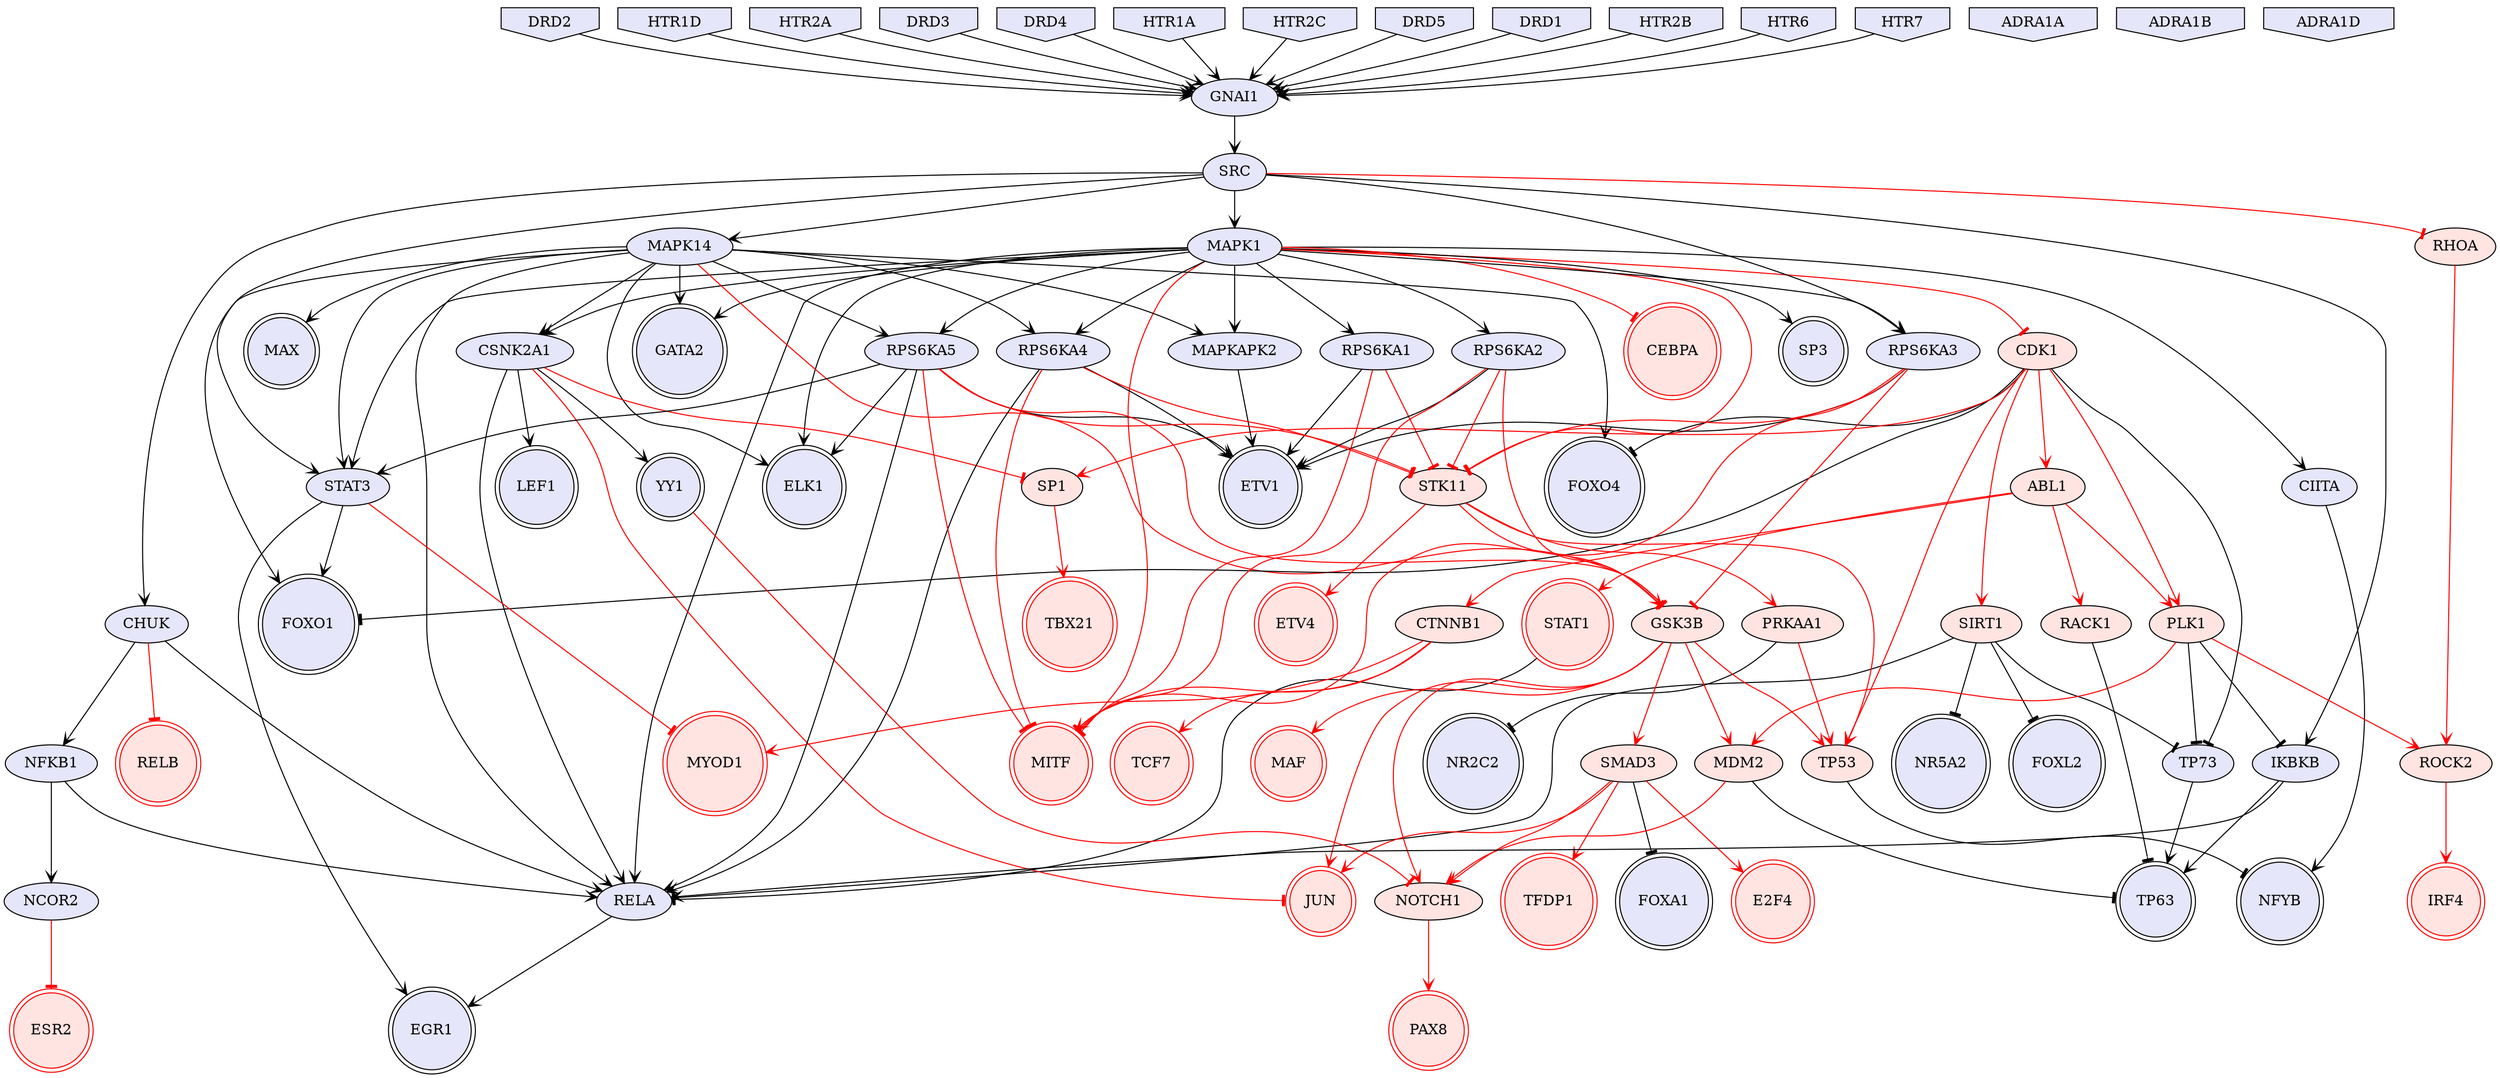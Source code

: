 digraph {

CHUK->NFKB1 [penwidth=1, color=black, arrowhead="vee"]
MAPK1->RPS6KA1 [penwidth=1, color=black, arrowhead="vee"]
SIRT1->RELA [penwidth=1, color=black, arrowhead="tee"]
MAPK14->ELK1 [penwidth=1, color=black, arrowhead="vee"]
SIRT1->NR5A2 [penwidth=1, color=black, arrowhead="tee"]
MAPK14->MAX [penwidth=1, color=black, arrowhead="vee"]
CSNK2A1->LEF1 [penwidth=1, color=black, arrowhead="vee"]
GNAI1->SRC [penwidth=1, color=black, arrowhead="vee"]
MAPK1->ELK1 [penwidth=1, color=black, arrowhead="vee"]
CHUK->RELA [penwidth=1, color=black, arrowhead="vee"]
MAPK14->CSNK2A1 [penwidth=1, color=black, arrowhead="vee"]
NFKB1->NCOR2 [penwidth=1, color=black, arrowhead="vee"]
NFKB1->RELA [penwidth=1, color=black, arrowhead="vee"]
DRD2->GNAI1 [penwidth=1, color=black, arrowhead="vee"]
PRKAA1->NR2C2 [penwidth=1, color=black, arrowhead="tee"]
HTR1D->GNAI1 [penwidth=1, color=black, arrowhead="vee"]
RELA->EGR1 [penwidth=1, color=black, arrowhead="vee"]
RPS6KA1->ETV1 [penwidth=1, color=black, arrowhead="vee"]
SMAD3->FOXA1 [penwidth=1, color=black, arrowhead="tee"]
STAT1->RELA [penwidth=1, color=black, arrowhead="tee"]
MAPK14->GATA2 [penwidth=1, color=black, arrowhead="vee"]
CSNK2A1->RELA [penwidth=1, color=black, arrowhead="vee"]
HTR2A->GNAI1 [penwidth=1, color=black, arrowhead="vee"]
CDK1->FOXO1 [penwidth=1, color=black, arrowhead="tee"]
CDK1->FOXO4 [penwidth=1, color=black, arrowhead="tee"]
CDK1->TP73 [penwidth=1, color=black, arrowhead="tee"]
SIRT1->FOXL2 [penwidth=1, color=black, arrowhead="tee"]
CSNK2A1->YY1 [penwidth=1, color=black, arrowhead="vee"]
DRD3->GNAI1 [penwidth=1, color=black, arrowhead="vee"]
DRD4->GNAI1 [penwidth=1, color=black, arrowhead="vee"]
MAPK1->CSNK2A1 [penwidth=1, color=black, arrowhead="vee"]
HTR1A->GNAI1 [penwidth=1, color=black, arrowhead="vee"]
HTR2C->GNAI1 [penwidth=1, color=black, arrowhead="vee"]
MAPK14->FOXO1 [penwidth=1, color=black, arrowhead="vee"]
MAPK14->FOXO4 [penwidth=1, color=black, arrowhead="vee"]
MAPK1->CIITA [penwidth=1, color=black, arrowhead="vee"]
MAPK1->SP3 [penwidth=1, color=black, arrowhead="vee"]
DRD5->GNAI1 [penwidth=1, color=black, arrowhead="vee"]
DRD1->GNAI1 [penwidth=1, color=black, arrowhead="vee"]
HTR2B->GNAI1 [penwidth=1, color=black, arrowhead="vee"]
HTR6->GNAI1 [penwidth=1, color=black, arrowhead="vee"]
HTR7->GNAI1 [penwidth=1, color=black, arrowhead="vee"]
MAPK1->RELA [penwidth=1, color=black, arrowhead="vee"]
MAPK14->RELA [penwidth=1, color=black, arrowhead="vee"]
SRC->MAPK14 [penwidth=1, color=black, arrowhead="vee"]
SRC->MAPK1 [penwidth=1, color=black, arrowhead="vee"]
SRC->CHUK [penwidth=1, color=black, arrowhead="vee"]
TP73->TP63 [penwidth=1, color=black, arrowhead="vee"]
SIRT1->TP73 [penwidth=1, color=black, arrowhead="tee"]
CIITA->NFYB [penwidth=1, color=black, arrowhead="vee"]
MAPK1->GATA2 [penwidth=1, color=black, arrowhead="vee"]
NOTCH1->PAX8 [penwidth=1, color=red, arrowhead="vee"]
RHOA->ROCK2 [penwidth=1, color=red, arrowhead="vee"]
ABL1->STAT1 [penwidth=1, color=red, arrowhead="vee"]
ABL1->CTNNB1 [penwidth=1, color=red, arrowhead="vee"]
SP1->TBX21 [penwidth=1, color=red, arrowhead="vee"]
MAPK1->CDK1 [penwidth=1, color=red, arrowhead="tee"]
CTNNB1->TCF7 [penwidth=1, color=red, arrowhead="vee"]
SMAD3->NOTCH1 [penwidth=1, color=red, arrowhead="vee"]
GSK3B->SMAD3 [penwidth=1, color=red, arrowhead="vee"]
GSK3B->JUN [penwidth=1, color=red, arrowhead="vee"]
SMAD3->JUN [penwidth=1, color=red, arrowhead="vee"]
STK11->GSK3B [penwidth=1, color=red, arrowhead="vee"]
ROCK2->IRF4 [penwidth=1, color=red, arrowhead="vee"]
RPS6KA1->MITF [penwidth=1, color=red, arrowhead="tee"]
RPS6KA1->STK11 [penwidth=1, color=red, arrowhead="tee"]
MAPK1->STK11 [penwidth=1, color=red, arrowhead="tee"]
CTNNB1->MYOD1 [penwidth=1, color=red, arrowhead="vee"]
CDK1->SP1 [penwidth=1, color=red, arrowhead="vee"]
MAPK14->GSK3B [penwidth=1, color=red, arrowhead="tee"]
CSNK2A1->SP1 [penwidth=1, color=red, arrowhead="tee"]
GSK3B->MAF [penwidth=1, color=red, arrowhead="vee"]
CDK1->SIRT1 [penwidth=1, color=red, arrowhead="vee"]
MAPK1->CEBPA [penwidth=1, color=red, arrowhead="tee"]
YY1->NOTCH1 [penwidth=1, color=red, arrowhead="tee"]
CSNK2A1->JUN [penwidth=1, color=red, arrowhead="tee"]
GSK3B->NOTCH1 [penwidth=1, color=red, arrowhead="vee"]
MAPK1->MITF [penwidth=1, color=red, arrowhead="tee"]
SRC->RHOA [penwidth=1, color=red, arrowhead="tee"]
STK11->PRKAA1 [penwidth=1, color=red, arrowhead="vee"]
CHUK->RELB [penwidth=1, color=red, arrowhead="tee"]
CDK1->ABL1 [penwidth=1, color=red, arrowhead="vee"]
STK11->ETV4 [penwidth=1, color=red, arrowhead="vee"]
SMAD3->E2F4 [penwidth=1, color=red, arrowhead="vee"]
SMAD3->TFDP1 [penwidth=1, color=red, arrowhead="vee"]
CTNNB1->MITF [penwidth=1, color=red, arrowhead="vee"]
NCOR2->ESR2 [penwidth=1, color=red, arrowhead="tee"]
MAPK14->MAPKAPK2 [penwidth=1, color=black, arrowhead="vee"]
MDM2->TP63 [penwidth=1, color=black, arrowhead="tee"]
MAPK1->MAPKAPK2 [penwidth=1, color=black, arrowhead="vee"]
MAPKAPK2->ETV1 [penwidth=1, color=black, arrowhead="vee"]
GSK3B->MDM2 [penwidth=1, color=red, arrowhead="vee"]
MDM2->NOTCH1 [penwidth=1, color=red, arrowhead="vee"]
ABL1->PLK1 [penwidth=1, color=red, arrowhead="vee"]
PLK1->MDM2 [penwidth=1, color=red, arrowhead="vee"]
PLK1->ROCK2 [penwidth=1, color=red, arrowhead="vee"]
CDK1->PLK1 [penwidth=1, color=red, arrowhead="vee"]
MAPK1->RPS6KA3 [penwidth=1, color=black, arrowhead="vee"]
RPS6KA3->ETV1 [penwidth=1, color=black, arrowhead="vee"]
SRC->RPS6KA3 [penwidth=1, color=black, arrowhead="vee"]
RPS6KA3->GSK3B [penwidth=1, color=red, arrowhead="tee"]
RPS6KA3->MITF [penwidth=1, color=red, arrowhead="tee"]
RPS6KA3->STK11 [penwidth=1, color=red, arrowhead="tee"]
RPS6KA4->RELA [penwidth=1, color=black, arrowhead="vee"]
MAPK14->RPS6KA4 [penwidth=1, color=black, arrowhead="vee"]
MAPK1->RPS6KA4 [penwidth=1, color=black, arrowhead="vee"]
RPS6KA4->ETV1 [penwidth=1, color=black, arrowhead="vee"]
RPS6KA4->MITF [penwidth=1, color=red, arrowhead="tee"]
RPS6KA4->STK11 [penwidth=1, color=red, arrowhead="tee"]
STAT3->EGR1 [penwidth=1, color=black, arrowhead="vee"]
SRC->STAT3 [penwidth=1, color=black, arrowhead="vee"]
MAPK1->STAT3 [penwidth=1, color=black, arrowhead="vee"]
MAPK14->STAT3 [penwidth=1, color=black, arrowhead="vee"]
STAT3->FOXO1 [penwidth=1, color=black, arrowhead="vee"]
STAT3->MYOD1 [penwidth=1, color=red, arrowhead="tee"]
PLK1->TP73 [penwidth=1, color=black, arrowhead="tee"]
RACK1->TP63 [penwidth=1, color=black, arrowhead="tee"]
ABL1->RACK1 [penwidth=1, color=red, arrowhead="vee"]
IKBKB->RELA [penwidth=1, color=black, arrowhead="vee"]
SRC->IKBKB [penwidth=1, color=black, arrowhead="vee"]
PLK1->IKBKB [penwidth=1, color=black, arrowhead="tee"]
IKBKB->TP63 [penwidth=1, color=black, arrowhead="vee"]
MAPK1->RPS6KA5 [penwidth=1, color=black, arrowhead="vee"]
MAPK14->RPS6KA5 [penwidth=1, color=black, arrowhead="vee"]
RPS6KA5->RELA [penwidth=1, color=black, arrowhead="vee"]
RPS6KA5->ELK1 [penwidth=1, color=black, arrowhead="vee"]
RPS6KA5->ETV1 [penwidth=1, color=black, arrowhead="vee"]
RPS6KA5->GSK3B [penwidth=1, color=red, arrowhead="tee"]
RPS6KA5->MITF [penwidth=1, color=red, arrowhead="tee"]
RPS6KA5->STK11 [penwidth=1, color=red, arrowhead="tee"]
RPS6KA5->STAT3 [penwidth=1, color=black, arrowhead="vee"]
MAPK1->RPS6KA2 [penwidth=1, color=black, arrowhead="vee"]
RPS6KA2->ETV1 [penwidth=1, color=black, arrowhead="vee"]
RPS6KA2->GSK3B [penwidth=1, color=red, arrowhead="tee"]
RPS6KA2->MITF [penwidth=1, color=red, arrowhead="tee"]
RPS6KA2->STK11 [penwidth=1, color=red, arrowhead="tee"]
TP53->NFYB [penwidth=1, color=black, arrowhead="tee"]
PRKAA1->TP53 [penwidth=1, color=red, arrowhead="vee"]
STK11->TP53 [penwidth=1, color=red, arrowhead="vee"]
CDK1->TP53 [penwidth=1, color=red, arrowhead="vee"]
GSK3B->TP53 [penwidth=1, color=red, arrowhead="vee"]
ADRA1A [style=filled, color=black, fillcolor=lavender, shape=invhouse];
ADRA1B [style=filled, color=black, fillcolor=lavender, shape=invhouse];
ADRA1D [style=filled, color=black, fillcolor=lavender, shape=invhouse];
DRD1 [style=filled, color=black, fillcolor=lavender, shape=invhouse];
DRD2 [style=filled, color=black, fillcolor=lavender, shape=invhouse];
DRD3 [style=filled, color=black, fillcolor=lavender, shape=invhouse];
DRD4 [style=filled, color=black, fillcolor=lavender, shape=invhouse];
DRD5 [style=filled, color=black, fillcolor=lavender, shape=invhouse];
HTR1A [style=filled, color=black, fillcolor=lavender, shape=invhouse];
HTR1D [style=filled, color=black, fillcolor=lavender, shape=invhouse];
HTR2A [style=filled, color=black, fillcolor=lavender, shape=invhouse];
HTR2B [style=filled, color=black, fillcolor=lavender, shape=invhouse];
HTR2C [style=filled, color=black, fillcolor=lavender, shape=invhouse];
HTR6 [style=filled, color=black, fillcolor=lavender, shape=invhouse];
HTR7 [style=filled, color=black, fillcolor=lavender, shape=invhouse];
DRD2 [style=filled, color=black, fillcolor=lavender, shape=invhouse];
TBX21 [style=filled, color=red, fillcolor=mistyrose, shape=doublecircle];
CEBPA [style=filled, color=red, fillcolor=mistyrose, shape=doublecircle];
ESR2 [style=filled, color=red, fillcolor=mistyrose, shape=doublecircle];
NR5A2 [style=filled, color=black, fillcolor=lavender, shape=doublecircle];
JUN [style=filled, color=red, fillcolor=mistyrose, shape=doublecircle];
MITF [style=filled, color=red, fillcolor=mistyrose, shape=doublecircle];
YY1 [style=filled, color=black, fillcolor=lavender, shape=doublecircle];
E2F4 [style=filled, color=red, fillcolor=mistyrose, shape=doublecircle];
TCF7 [style=filled, color=red, fillcolor=mistyrose, shape=doublecircle];
PAX8 [style=filled, color=red, fillcolor=mistyrose, shape=doublecircle];
NR2C2 [style=filled, color=black, fillcolor=lavender, shape=doublecircle];
ETV1 [style=filled, color=black, fillcolor=lavender, shape=doublecircle];
TFDP1 [style=filled, color=red, fillcolor=mistyrose, shape=doublecircle];
GATA2 [style=filled, color=black, fillcolor=lavender, shape=doublecircle];
ETV4 [style=filled, color=red, fillcolor=mistyrose, shape=doublecircle];
FOXO1 [style=filled, color=black, fillcolor=lavender, shape=doublecircle];
ELK1 [style=filled, color=black, fillcolor=lavender, shape=doublecircle];
IRF4 [style=filled, color=red, fillcolor=mistyrose, shape=doublecircle];
RELB [style=filled, color=red, fillcolor=mistyrose, shape=doublecircle];
LEF1 [style=filled, color=black, fillcolor=lavender, shape=doublecircle];
TP63 [style=filled, color=black, fillcolor=lavender, shape=doublecircle];
FOXA1 [style=filled, color=black, fillcolor=lavender, shape=doublecircle];
MAX [style=filled, color=black, fillcolor=lavender, shape=doublecircle];
MYOD1 [style=filled, color=red, fillcolor=mistyrose, shape=doublecircle];
FOXO4 [style=filled, color=black, fillcolor=lavender, shape=doublecircle];
SP3 [style=filled, color=black, fillcolor=lavender, shape=doublecircle];
NFYB [style=filled, color=black, fillcolor=lavender, shape=doublecircle];
MAF [style=filled, color=red, fillcolor=mistyrose, shape=doublecircle];
FOXL2 [style=filled, color=black, fillcolor=lavender, shape=doublecircle];
STAT1 [style=filled, color=red, fillcolor=mistyrose, shape=doublecircle];
EGR1 [style=filled, color=black, fillcolor=lavender, shape=doublecircle];
CHUK [style=filled, fillcolor=lavender];
MAPK1 [style=filled, fillcolor=lavender];
SIRT1 [style=filled, fillcolor=mistyrose];
MAPK14 [style=filled, fillcolor=lavender];
CSNK2A1 [style=filled, fillcolor=lavender];
GNAI1 [style=filled, fillcolor=lavender];
NFKB1 [style=filled, fillcolor=lavender];
PRKAA1 [style=filled, fillcolor=mistyrose];
RELA [style=filled, fillcolor=lavender];
RPS6KA1 [style=filled, fillcolor=lavender];
SMAD3 [style=filled, fillcolor=mistyrose];
CDK1 [style=filled, fillcolor=mistyrose];
SRC [style=filled, fillcolor=lavender];
TP73 [style=filled, fillcolor=lavender];
CIITA [style=filled, fillcolor=lavender];
NOTCH1 [style=filled, fillcolor=mistyrose];
RHOA [style=filled, fillcolor=mistyrose];
ABL1 [style=filled, fillcolor=mistyrose];
SP1 [style=filled, fillcolor=mistyrose];
CTNNB1 [style=filled, fillcolor=mistyrose];
GSK3B [style=filled, fillcolor=mistyrose];
STK11 [style=filled, fillcolor=mistyrose];
ROCK2 [style=filled, fillcolor=mistyrose];
NCOR2 [style=filled, fillcolor=lavender];
MDM2 [style=filled, fillcolor=mistyrose];
MAPKAPK2 [style=filled, fillcolor=lavender];
PLK1 [style=filled, fillcolor=mistyrose];
RPS6KA3 [style=filled, fillcolor=lavender];
RPS6KA4 [style=filled, fillcolor=lavender];
STAT3 [style=filled, fillcolor=lavender];
RACK1 [style=filled, fillcolor=mistyrose];
IKBKB [style=filled, fillcolor=lavender];
RPS6KA5 [style=filled, fillcolor=lavender];
RPS6KA2 [style=filled, fillcolor=lavender];
TP53 [style=filled, fillcolor=mistyrose];


}
